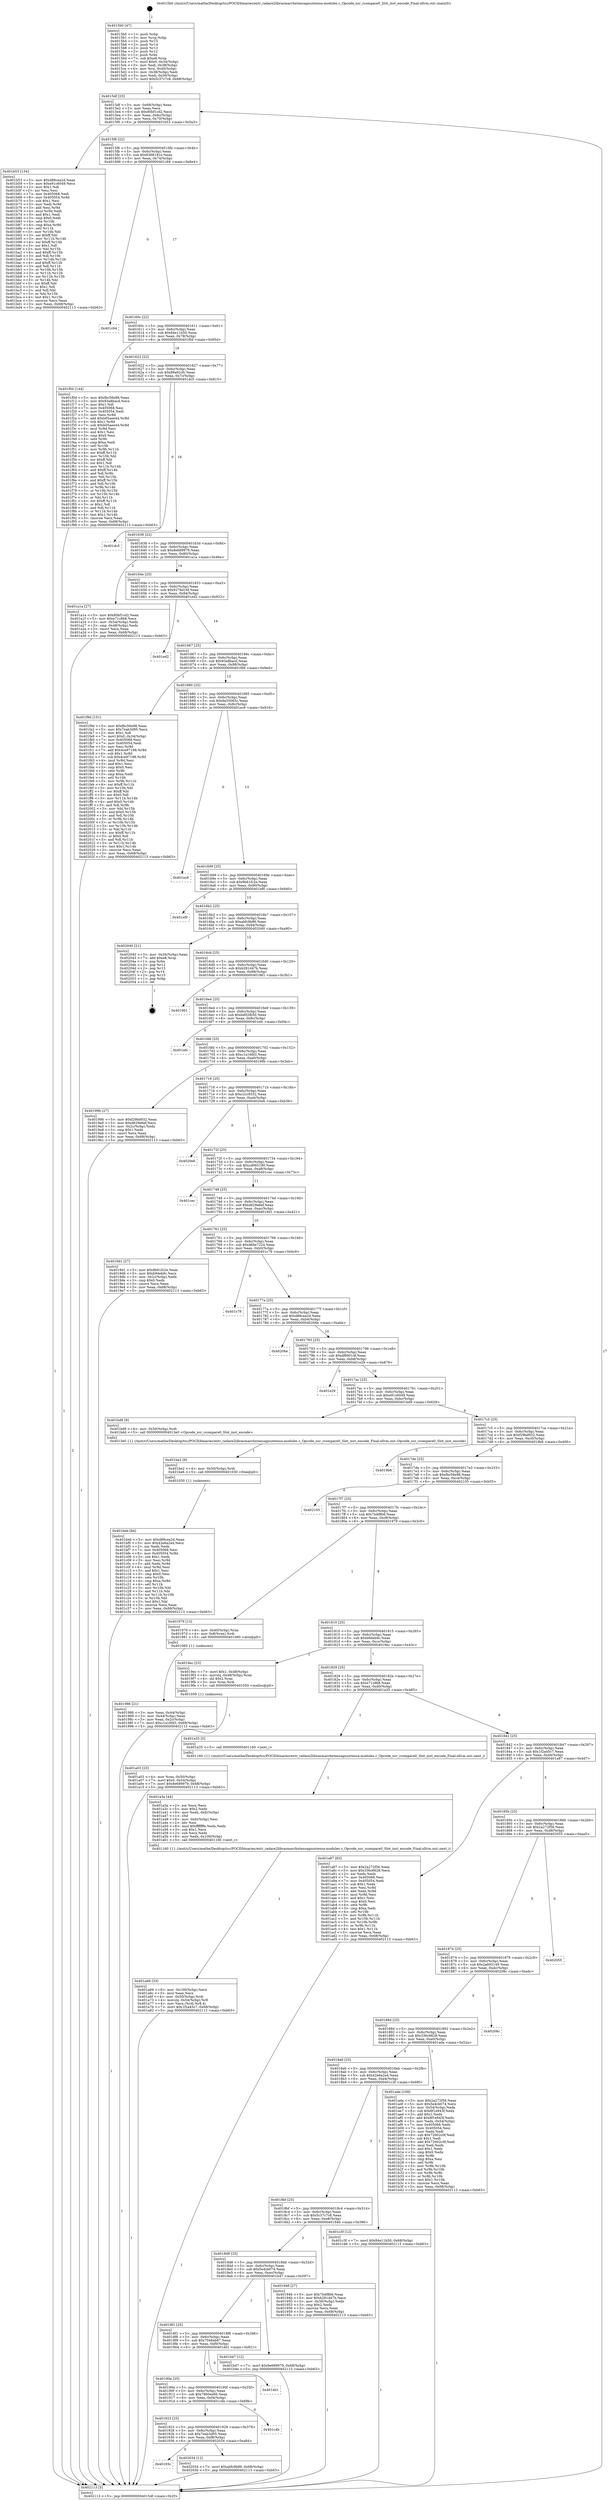 digraph "0x4015b0" {
  label = "0x4015b0 (/mnt/c/Users/mathe/Desktop/tcc/POCII/binaries/extr_radare2librasmarchxtensagnuxtensa-modules.c_Opcode_xsr_ccompare0_Slot_inst_encode_Final-ollvm.out::main(0))"
  labelloc = "t"
  node[shape=record]

  Entry [label="",width=0.3,height=0.3,shape=circle,fillcolor=black,style=filled]
  "0x4015df" [label="{
     0x4015df [23]\l
     | [instrs]\l
     &nbsp;&nbsp;0x4015df \<+3\>: mov -0x68(%rbp),%eax\l
     &nbsp;&nbsp;0x4015e2 \<+2\>: mov %eax,%ecx\l
     &nbsp;&nbsp;0x4015e4 \<+6\>: sub $0x80bf1cd2,%ecx\l
     &nbsp;&nbsp;0x4015ea \<+3\>: mov %eax,-0x6c(%rbp)\l
     &nbsp;&nbsp;0x4015ed \<+3\>: mov %ecx,-0x70(%rbp)\l
     &nbsp;&nbsp;0x4015f0 \<+6\>: je 0000000000401b53 \<main+0x5a3\>\l
  }"]
  "0x401b53" [label="{
     0x401b53 [134]\l
     | [instrs]\l
     &nbsp;&nbsp;0x401b53 \<+5\>: mov $0xd88cea2d,%eax\l
     &nbsp;&nbsp;0x401b58 \<+5\>: mov $0xe91c6049,%ecx\l
     &nbsp;&nbsp;0x401b5d \<+2\>: mov $0x1,%dl\l
     &nbsp;&nbsp;0x401b5f \<+2\>: xor %esi,%esi\l
     &nbsp;&nbsp;0x401b61 \<+7\>: mov 0x405068,%edi\l
     &nbsp;&nbsp;0x401b68 \<+8\>: mov 0x405054,%r8d\l
     &nbsp;&nbsp;0x401b70 \<+3\>: sub $0x1,%esi\l
     &nbsp;&nbsp;0x401b73 \<+3\>: mov %edi,%r9d\l
     &nbsp;&nbsp;0x401b76 \<+3\>: add %esi,%r9d\l
     &nbsp;&nbsp;0x401b79 \<+4\>: imul %r9d,%edi\l
     &nbsp;&nbsp;0x401b7d \<+3\>: and $0x1,%edi\l
     &nbsp;&nbsp;0x401b80 \<+3\>: cmp $0x0,%edi\l
     &nbsp;&nbsp;0x401b83 \<+4\>: sete %r10b\l
     &nbsp;&nbsp;0x401b87 \<+4\>: cmp $0xa,%r8d\l
     &nbsp;&nbsp;0x401b8b \<+4\>: setl %r11b\l
     &nbsp;&nbsp;0x401b8f \<+3\>: mov %r10b,%bl\l
     &nbsp;&nbsp;0x401b92 \<+3\>: xor $0xff,%bl\l
     &nbsp;&nbsp;0x401b95 \<+3\>: mov %r11b,%r14b\l
     &nbsp;&nbsp;0x401b98 \<+4\>: xor $0xff,%r14b\l
     &nbsp;&nbsp;0x401b9c \<+3\>: xor $0x1,%dl\l
     &nbsp;&nbsp;0x401b9f \<+3\>: mov %bl,%r15b\l
     &nbsp;&nbsp;0x401ba2 \<+4\>: and $0xff,%r15b\l
     &nbsp;&nbsp;0x401ba6 \<+3\>: and %dl,%r10b\l
     &nbsp;&nbsp;0x401ba9 \<+3\>: mov %r14b,%r12b\l
     &nbsp;&nbsp;0x401bac \<+4\>: and $0xff,%r12b\l
     &nbsp;&nbsp;0x401bb0 \<+3\>: and %dl,%r11b\l
     &nbsp;&nbsp;0x401bb3 \<+3\>: or %r10b,%r15b\l
     &nbsp;&nbsp;0x401bb6 \<+3\>: or %r11b,%r12b\l
     &nbsp;&nbsp;0x401bb9 \<+3\>: xor %r12b,%r15b\l
     &nbsp;&nbsp;0x401bbc \<+3\>: or %r14b,%bl\l
     &nbsp;&nbsp;0x401bbf \<+3\>: xor $0xff,%bl\l
     &nbsp;&nbsp;0x401bc2 \<+3\>: or $0x1,%dl\l
     &nbsp;&nbsp;0x401bc5 \<+2\>: and %dl,%bl\l
     &nbsp;&nbsp;0x401bc7 \<+3\>: or %bl,%r15b\l
     &nbsp;&nbsp;0x401bca \<+4\>: test $0x1,%r15b\l
     &nbsp;&nbsp;0x401bce \<+3\>: cmovne %ecx,%eax\l
     &nbsp;&nbsp;0x401bd1 \<+3\>: mov %eax,-0x68(%rbp)\l
     &nbsp;&nbsp;0x401bd4 \<+5\>: jmp 0000000000402113 \<main+0xb63\>\l
  }"]
  "0x4015f6" [label="{
     0x4015f6 [22]\l
     | [instrs]\l
     &nbsp;&nbsp;0x4015f6 \<+5\>: jmp 00000000004015fb \<main+0x4b\>\l
     &nbsp;&nbsp;0x4015fb \<+3\>: mov -0x6c(%rbp),%eax\l
     &nbsp;&nbsp;0x4015fe \<+5\>: sub $0x8368191e,%eax\l
     &nbsp;&nbsp;0x401603 \<+3\>: mov %eax,-0x74(%rbp)\l
     &nbsp;&nbsp;0x401606 \<+6\>: je 0000000000401c94 \<main+0x6e4\>\l
  }"]
  Exit [label="",width=0.3,height=0.3,shape=circle,fillcolor=black,style=filled,peripheries=2]
  "0x401c94" [label="{
     0x401c94\l
  }", style=dashed]
  "0x40160c" [label="{
     0x40160c [22]\l
     | [instrs]\l
     &nbsp;&nbsp;0x40160c \<+5\>: jmp 0000000000401611 \<main+0x61\>\l
     &nbsp;&nbsp;0x401611 \<+3\>: mov -0x6c(%rbp),%eax\l
     &nbsp;&nbsp;0x401614 \<+5\>: sub $0x84e11b50,%eax\l
     &nbsp;&nbsp;0x401619 \<+3\>: mov %eax,-0x78(%rbp)\l
     &nbsp;&nbsp;0x40161c \<+6\>: je 0000000000401f0d \<main+0x95d\>\l
  }"]
  "0x40193c" [label="{
     0x40193c\l
  }", style=dashed]
  "0x401f0d" [label="{
     0x401f0d [144]\l
     | [instrs]\l
     &nbsp;&nbsp;0x401f0d \<+5\>: mov $0xfbc56e98,%eax\l
     &nbsp;&nbsp;0x401f12 \<+5\>: mov $0x93a8bacd,%ecx\l
     &nbsp;&nbsp;0x401f17 \<+2\>: mov $0x1,%dl\l
     &nbsp;&nbsp;0x401f19 \<+7\>: mov 0x405068,%esi\l
     &nbsp;&nbsp;0x401f20 \<+7\>: mov 0x405054,%edi\l
     &nbsp;&nbsp;0x401f27 \<+3\>: mov %esi,%r8d\l
     &nbsp;&nbsp;0x401f2a \<+7\>: add $0xb05aee44,%r8d\l
     &nbsp;&nbsp;0x401f31 \<+4\>: sub $0x1,%r8d\l
     &nbsp;&nbsp;0x401f35 \<+7\>: sub $0xb05aee44,%r8d\l
     &nbsp;&nbsp;0x401f3c \<+4\>: imul %r8d,%esi\l
     &nbsp;&nbsp;0x401f40 \<+3\>: and $0x1,%esi\l
     &nbsp;&nbsp;0x401f43 \<+3\>: cmp $0x0,%esi\l
     &nbsp;&nbsp;0x401f46 \<+4\>: sete %r9b\l
     &nbsp;&nbsp;0x401f4a \<+3\>: cmp $0xa,%edi\l
     &nbsp;&nbsp;0x401f4d \<+4\>: setl %r10b\l
     &nbsp;&nbsp;0x401f51 \<+3\>: mov %r9b,%r11b\l
     &nbsp;&nbsp;0x401f54 \<+4\>: xor $0xff,%r11b\l
     &nbsp;&nbsp;0x401f58 \<+3\>: mov %r10b,%bl\l
     &nbsp;&nbsp;0x401f5b \<+3\>: xor $0xff,%bl\l
     &nbsp;&nbsp;0x401f5e \<+3\>: xor $0x1,%dl\l
     &nbsp;&nbsp;0x401f61 \<+3\>: mov %r11b,%r14b\l
     &nbsp;&nbsp;0x401f64 \<+4\>: and $0xff,%r14b\l
     &nbsp;&nbsp;0x401f68 \<+3\>: and %dl,%r9b\l
     &nbsp;&nbsp;0x401f6b \<+3\>: mov %bl,%r15b\l
     &nbsp;&nbsp;0x401f6e \<+4\>: and $0xff,%r15b\l
     &nbsp;&nbsp;0x401f72 \<+3\>: and %dl,%r10b\l
     &nbsp;&nbsp;0x401f75 \<+3\>: or %r9b,%r14b\l
     &nbsp;&nbsp;0x401f78 \<+3\>: or %r10b,%r15b\l
     &nbsp;&nbsp;0x401f7b \<+3\>: xor %r15b,%r14b\l
     &nbsp;&nbsp;0x401f7e \<+3\>: or %bl,%r11b\l
     &nbsp;&nbsp;0x401f81 \<+4\>: xor $0xff,%r11b\l
     &nbsp;&nbsp;0x401f85 \<+3\>: or $0x1,%dl\l
     &nbsp;&nbsp;0x401f88 \<+3\>: and %dl,%r11b\l
     &nbsp;&nbsp;0x401f8b \<+3\>: or %r11b,%r14b\l
     &nbsp;&nbsp;0x401f8e \<+4\>: test $0x1,%r14b\l
     &nbsp;&nbsp;0x401f92 \<+3\>: cmovne %ecx,%eax\l
     &nbsp;&nbsp;0x401f95 \<+3\>: mov %eax,-0x68(%rbp)\l
     &nbsp;&nbsp;0x401f98 \<+5\>: jmp 0000000000402113 \<main+0xb63\>\l
  }"]
  "0x401622" [label="{
     0x401622 [22]\l
     | [instrs]\l
     &nbsp;&nbsp;0x401622 \<+5\>: jmp 0000000000401627 \<main+0x77\>\l
     &nbsp;&nbsp;0x401627 \<+3\>: mov -0x6c(%rbp),%eax\l
     &nbsp;&nbsp;0x40162a \<+5\>: sub $0x89a92cfc,%eax\l
     &nbsp;&nbsp;0x40162f \<+3\>: mov %eax,-0x7c(%rbp)\l
     &nbsp;&nbsp;0x401632 \<+6\>: je 0000000000401dc5 \<main+0x815\>\l
  }"]
  "0x402034" [label="{
     0x402034 [12]\l
     | [instrs]\l
     &nbsp;&nbsp;0x402034 \<+7\>: movl $0xabfc9b86,-0x68(%rbp)\l
     &nbsp;&nbsp;0x40203b \<+5\>: jmp 0000000000402113 \<main+0xb63\>\l
  }"]
  "0x401dc5" [label="{
     0x401dc5\l
  }", style=dashed]
  "0x401638" [label="{
     0x401638 [22]\l
     | [instrs]\l
     &nbsp;&nbsp;0x401638 \<+5\>: jmp 000000000040163d \<main+0x8d\>\l
     &nbsp;&nbsp;0x40163d \<+3\>: mov -0x6c(%rbp),%eax\l
     &nbsp;&nbsp;0x401640 \<+5\>: sub $0x8e689979,%eax\l
     &nbsp;&nbsp;0x401645 \<+3\>: mov %eax,-0x80(%rbp)\l
     &nbsp;&nbsp;0x401648 \<+6\>: je 0000000000401a1a \<main+0x46a\>\l
  }"]
  "0x401923" [label="{
     0x401923 [25]\l
     | [instrs]\l
     &nbsp;&nbsp;0x401923 \<+5\>: jmp 0000000000401928 \<main+0x378\>\l
     &nbsp;&nbsp;0x401928 \<+3\>: mov -0x6c(%rbp),%eax\l
     &nbsp;&nbsp;0x40192b \<+5\>: sub $0x7eab3d95,%eax\l
     &nbsp;&nbsp;0x401930 \<+6\>: mov %eax,-0xf8(%rbp)\l
     &nbsp;&nbsp;0x401936 \<+6\>: je 0000000000402034 \<main+0xa84\>\l
  }"]
  "0x401a1a" [label="{
     0x401a1a [27]\l
     | [instrs]\l
     &nbsp;&nbsp;0x401a1a \<+5\>: mov $0x80bf1cd2,%eax\l
     &nbsp;&nbsp;0x401a1f \<+5\>: mov $0xe71c868,%ecx\l
     &nbsp;&nbsp;0x401a24 \<+3\>: mov -0x54(%rbp),%edx\l
     &nbsp;&nbsp;0x401a27 \<+3\>: cmp -0x48(%rbp),%edx\l
     &nbsp;&nbsp;0x401a2a \<+3\>: cmovl %ecx,%eax\l
     &nbsp;&nbsp;0x401a2d \<+3\>: mov %eax,-0x68(%rbp)\l
     &nbsp;&nbsp;0x401a30 \<+5\>: jmp 0000000000402113 \<main+0xb63\>\l
  }"]
  "0x40164e" [label="{
     0x40164e [25]\l
     | [instrs]\l
     &nbsp;&nbsp;0x40164e \<+5\>: jmp 0000000000401653 \<main+0xa3\>\l
     &nbsp;&nbsp;0x401653 \<+3\>: mov -0x6c(%rbp),%eax\l
     &nbsp;&nbsp;0x401656 \<+5\>: sub $0x9278d16f,%eax\l
     &nbsp;&nbsp;0x40165b \<+6\>: mov %eax,-0x84(%rbp)\l
     &nbsp;&nbsp;0x401661 \<+6\>: je 0000000000401ed2 \<main+0x922\>\l
  }"]
  "0x401c4b" [label="{
     0x401c4b\l
  }", style=dashed]
  "0x401ed2" [label="{
     0x401ed2\l
  }", style=dashed]
  "0x401667" [label="{
     0x401667 [25]\l
     | [instrs]\l
     &nbsp;&nbsp;0x401667 \<+5\>: jmp 000000000040166c \<main+0xbc\>\l
     &nbsp;&nbsp;0x40166c \<+3\>: mov -0x6c(%rbp),%eax\l
     &nbsp;&nbsp;0x40166f \<+5\>: sub $0x93a8bacd,%eax\l
     &nbsp;&nbsp;0x401674 \<+6\>: mov %eax,-0x88(%rbp)\l
     &nbsp;&nbsp;0x40167a \<+6\>: je 0000000000401f9d \<main+0x9ed\>\l
  }"]
  "0x40190a" [label="{
     0x40190a [25]\l
     | [instrs]\l
     &nbsp;&nbsp;0x40190a \<+5\>: jmp 000000000040190f \<main+0x35f\>\l
     &nbsp;&nbsp;0x40190f \<+3\>: mov -0x6c(%rbp),%eax\l
     &nbsp;&nbsp;0x401912 \<+5\>: sub $0x7860ee66,%eax\l
     &nbsp;&nbsp;0x401917 \<+6\>: mov %eax,-0xf4(%rbp)\l
     &nbsp;&nbsp;0x40191d \<+6\>: je 0000000000401c4b \<main+0x69b\>\l
  }"]
  "0x401f9d" [label="{
     0x401f9d [151]\l
     | [instrs]\l
     &nbsp;&nbsp;0x401f9d \<+5\>: mov $0xfbc56e98,%eax\l
     &nbsp;&nbsp;0x401fa2 \<+5\>: mov $0x7eab3d95,%ecx\l
     &nbsp;&nbsp;0x401fa7 \<+2\>: mov $0x1,%dl\l
     &nbsp;&nbsp;0x401fa9 \<+7\>: movl $0x0,-0x34(%rbp)\l
     &nbsp;&nbsp;0x401fb0 \<+7\>: mov 0x405068,%esi\l
     &nbsp;&nbsp;0x401fb7 \<+7\>: mov 0x405054,%edi\l
     &nbsp;&nbsp;0x401fbe \<+3\>: mov %esi,%r8d\l
     &nbsp;&nbsp;0x401fc1 \<+7\>: add $0x4ce97198,%r8d\l
     &nbsp;&nbsp;0x401fc8 \<+4\>: sub $0x1,%r8d\l
     &nbsp;&nbsp;0x401fcc \<+7\>: sub $0x4ce97198,%r8d\l
     &nbsp;&nbsp;0x401fd3 \<+4\>: imul %r8d,%esi\l
     &nbsp;&nbsp;0x401fd7 \<+3\>: and $0x1,%esi\l
     &nbsp;&nbsp;0x401fda \<+3\>: cmp $0x0,%esi\l
     &nbsp;&nbsp;0x401fdd \<+4\>: sete %r9b\l
     &nbsp;&nbsp;0x401fe1 \<+3\>: cmp $0xa,%edi\l
     &nbsp;&nbsp;0x401fe4 \<+4\>: setl %r10b\l
     &nbsp;&nbsp;0x401fe8 \<+3\>: mov %r9b,%r11b\l
     &nbsp;&nbsp;0x401feb \<+4\>: xor $0xff,%r11b\l
     &nbsp;&nbsp;0x401fef \<+3\>: mov %r10b,%bl\l
     &nbsp;&nbsp;0x401ff2 \<+3\>: xor $0xff,%bl\l
     &nbsp;&nbsp;0x401ff5 \<+3\>: xor $0x0,%dl\l
     &nbsp;&nbsp;0x401ff8 \<+3\>: mov %r11b,%r14b\l
     &nbsp;&nbsp;0x401ffb \<+4\>: and $0x0,%r14b\l
     &nbsp;&nbsp;0x401fff \<+3\>: and %dl,%r9b\l
     &nbsp;&nbsp;0x402002 \<+3\>: mov %bl,%r15b\l
     &nbsp;&nbsp;0x402005 \<+4\>: and $0x0,%r15b\l
     &nbsp;&nbsp;0x402009 \<+3\>: and %dl,%r10b\l
     &nbsp;&nbsp;0x40200c \<+3\>: or %r9b,%r14b\l
     &nbsp;&nbsp;0x40200f \<+3\>: or %r10b,%r15b\l
     &nbsp;&nbsp;0x402012 \<+3\>: xor %r15b,%r14b\l
     &nbsp;&nbsp;0x402015 \<+3\>: or %bl,%r11b\l
     &nbsp;&nbsp;0x402018 \<+4\>: xor $0xff,%r11b\l
     &nbsp;&nbsp;0x40201c \<+3\>: or $0x0,%dl\l
     &nbsp;&nbsp;0x40201f \<+3\>: and %dl,%r11b\l
     &nbsp;&nbsp;0x402022 \<+3\>: or %r11b,%r14b\l
     &nbsp;&nbsp;0x402025 \<+4\>: test $0x1,%r14b\l
     &nbsp;&nbsp;0x402029 \<+3\>: cmovne %ecx,%eax\l
     &nbsp;&nbsp;0x40202c \<+3\>: mov %eax,-0x68(%rbp)\l
     &nbsp;&nbsp;0x40202f \<+5\>: jmp 0000000000402113 \<main+0xb63\>\l
  }"]
  "0x401680" [label="{
     0x401680 [25]\l
     | [instrs]\l
     &nbsp;&nbsp;0x401680 \<+5\>: jmp 0000000000401685 \<main+0xd5\>\l
     &nbsp;&nbsp;0x401685 \<+3\>: mov -0x6c(%rbp),%eax\l
     &nbsp;&nbsp;0x401688 \<+5\>: sub $0x9a35065c,%eax\l
     &nbsp;&nbsp;0x40168d \<+6\>: mov %eax,-0x8c(%rbp)\l
     &nbsp;&nbsp;0x401693 \<+6\>: je 0000000000401ec6 \<main+0x916\>\l
  }"]
  "0x401dd1" [label="{
     0x401dd1\l
  }", style=dashed]
  "0x401ec6" [label="{
     0x401ec6\l
  }", style=dashed]
  "0x401699" [label="{
     0x401699 [25]\l
     | [instrs]\l
     &nbsp;&nbsp;0x401699 \<+5\>: jmp 000000000040169e \<main+0xee\>\l
     &nbsp;&nbsp;0x40169e \<+3\>: mov -0x6c(%rbp),%eax\l
     &nbsp;&nbsp;0x4016a1 \<+5\>: sub $0x9b61fc2e,%eax\l
     &nbsp;&nbsp;0x4016a6 \<+6\>: mov %eax,-0x90(%rbp)\l
     &nbsp;&nbsp;0x4016ac \<+6\>: je 0000000000401ef0 \<main+0x940\>\l
  }"]
  "0x401beb" [label="{
     0x401beb [84]\l
     | [instrs]\l
     &nbsp;&nbsp;0x401beb \<+5\>: mov $0xd88cea2d,%eax\l
     &nbsp;&nbsp;0x401bf0 \<+5\>: mov $0x42e6a2a4,%ecx\l
     &nbsp;&nbsp;0x401bf5 \<+2\>: xor %edx,%edx\l
     &nbsp;&nbsp;0x401bf7 \<+7\>: mov 0x405068,%esi\l
     &nbsp;&nbsp;0x401bfe \<+8\>: mov 0x405054,%r8d\l
     &nbsp;&nbsp;0x401c06 \<+3\>: sub $0x1,%edx\l
     &nbsp;&nbsp;0x401c09 \<+3\>: mov %esi,%r9d\l
     &nbsp;&nbsp;0x401c0c \<+3\>: add %edx,%r9d\l
     &nbsp;&nbsp;0x401c0f \<+4\>: imul %r9d,%esi\l
     &nbsp;&nbsp;0x401c13 \<+3\>: and $0x1,%esi\l
     &nbsp;&nbsp;0x401c16 \<+3\>: cmp $0x0,%esi\l
     &nbsp;&nbsp;0x401c19 \<+4\>: sete %r10b\l
     &nbsp;&nbsp;0x401c1d \<+4\>: cmp $0xa,%r8d\l
     &nbsp;&nbsp;0x401c21 \<+4\>: setl %r11b\l
     &nbsp;&nbsp;0x401c25 \<+3\>: mov %r10b,%bl\l
     &nbsp;&nbsp;0x401c28 \<+3\>: and %r11b,%bl\l
     &nbsp;&nbsp;0x401c2b \<+3\>: xor %r11b,%r10b\l
     &nbsp;&nbsp;0x401c2e \<+3\>: or %r10b,%bl\l
     &nbsp;&nbsp;0x401c31 \<+3\>: test $0x1,%bl\l
     &nbsp;&nbsp;0x401c34 \<+3\>: cmovne %ecx,%eax\l
     &nbsp;&nbsp;0x401c37 \<+3\>: mov %eax,-0x68(%rbp)\l
     &nbsp;&nbsp;0x401c3a \<+5\>: jmp 0000000000402113 \<main+0xb63\>\l
  }"]
  "0x401ef0" [label="{
     0x401ef0\l
  }", style=dashed]
  "0x4016b2" [label="{
     0x4016b2 [25]\l
     | [instrs]\l
     &nbsp;&nbsp;0x4016b2 \<+5\>: jmp 00000000004016b7 \<main+0x107\>\l
     &nbsp;&nbsp;0x4016b7 \<+3\>: mov -0x6c(%rbp),%eax\l
     &nbsp;&nbsp;0x4016ba \<+5\>: sub $0xabfc9b86,%eax\l
     &nbsp;&nbsp;0x4016bf \<+6\>: mov %eax,-0x94(%rbp)\l
     &nbsp;&nbsp;0x4016c5 \<+6\>: je 0000000000402040 \<main+0xa90\>\l
  }"]
  "0x401be2" [label="{
     0x401be2 [9]\l
     | [instrs]\l
     &nbsp;&nbsp;0x401be2 \<+4\>: mov -0x50(%rbp),%rdi\l
     &nbsp;&nbsp;0x401be6 \<+5\>: call 0000000000401030 \<free@plt\>\l
     | [calls]\l
     &nbsp;&nbsp;0x401030 \{1\} (unknown)\l
  }"]
  "0x402040" [label="{
     0x402040 [21]\l
     | [instrs]\l
     &nbsp;&nbsp;0x402040 \<+3\>: mov -0x34(%rbp),%eax\l
     &nbsp;&nbsp;0x402043 \<+7\>: add $0xe8,%rsp\l
     &nbsp;&nbsp;0x40204a \<+1\>: pop %rbx\l
     &nbsp;&nbsp;0x40204b \<+2\>: pop %r12\l
     &nbsp;&nbsp;0x40204d \<+2\>: pop %r13\l
     &nbsp;&nbsp;0x40204f \<+2\>: pop %r14\l
     &nbsp;&nbsp;0x402051 \<+2\>: pop %r15\l
     &nbsp;&nbsp;0x402053 \<+1\>: pop %rbp\l
     &nbsp;&nbsp;0x402054 \<+1\>: ret\l
  }"]
  "0x4016cb" [label="{
     0x4016cb [25]\l
     | [instrs]\l
     &nbsp;&nbsp;0x4016cb \<+5\>: jmp 00000000004016d0 \<main+0x120\>\l
     &nbsp;&nbsp;0x4016d0 \<+3\>: mov -0x6c(%rbp),%eax\l
     &nbsp;&nbsp;0x4016d3 \<+5\>: sub $0xb281d47b,%eax\l
     &nbsp;&nbsp;0x4016d8 \<+6\>: mov %eax,-0x98(%rbp)\l
     &nbsp;&nbsp;0x4016de \<+6\>: je 0000000000401961 \<main+0x3b1\>\l
  }"]
  "0x4018f1" [label="{
     0x4018f1 [25]\l
     | [instrs]\l
     &nbsp;&nbsp;0x4018f1 \<+5\>: jmp 00000000004018f6 \<main+0x346\>\l
     &nbsp;&nbsp;0x4018f6 \<+3\>: mov -0x6c(%rbp),%eax\l
     &nbsp;&nbsp;0x4018f9 \<+5\>: sub $0x7048ab87,%eax\l
     &nbsp;&nbsp;0x4018fe \<+6\>: mov %eax,-0xf0(%rbp)\l
     &nbsp;&nbsp;0x401904 \<+6\>: je 0000000000401dd1 \<main+0x821\>\l
  }"]
  "0x401961" [label="{
     0x401961\l
  }", style=dashed]
  "0x4016e4" [label="{
     0x4016e4 [25]\l
     | [instrs]\l
     &nbsp;&nbsp;0x4016e4 \<+5\>: jmp 00000000004016e9 \<main+0x139\>\l
     &nbsp;&nbsp;0x4016e9 \<+3\>: mov -0x6c(%rbp),%eax\l
     &nbsp;&nbsp;0x4016ec \<+5\>: sub $0xbd02fb50,%eax\l
     &nbsp;&nbsp;0x4016f1 \<+6\>: mov %eax,-0x9c(%rbp)\l
     &nbsp;&nbsp;0x4016f7 \<+6\>: je 0000000000401efc \<main+0x94c\>\l
  }"]
  "0x401b47" [label="{
     0x401b47 [12]\l
     | [instrs]\l
     &nbsp;&nbsp;0x401b47 \<+7\>: movl $0x8e689979,-0x68(%rbp)\l
     &nbsp;&nbsp;0x401b4e \<+5\>: jmp 0000000000402113 \<main+0xb63\>\l
  }"]
  "0x401efc" [label="{
     0x401efc\l
  }", style=dashed]
  "0x4016fd" [label="{
     0x4016fd [25]\l
     | [instrs]\l
     &nbsp;&nbsp;0x4016fd \<+5\>: jmp 0000000000401702 \<main+0x152\>\l
     &nbsp;&nbsp;0x401702 \<+3\>: mov -0x6c(%rbp),%eax\l
     &nbsp;&nbsp;0x401705 \<+5\>: sub $0xc1a16fd3,%eax\l
     &nbsp;&nbsp;0x40170a \<+6\>: mov %eax,-0xa0(%rbp)\l
     &nbsp;&nbsp;0x401710 \<+6\>: je 000000000040199b \<main+0x3eb\>\l
  }"]
  "0x401a66" [label="{
     0x401a66 [33]\l
     | [instrs]\l
     &nbsp;&nbsp;0x401a66 \<+6\>: mov -0x100(%rbp),%ecx\l
     &nbsp;&nbsp;0x401a6c \<+3\>: imul %eax,%ecx\l
     &nbsp;&nbsp;0x401a6f \<+4\>: mov -0x50(%rbp),%rdi\l
     &nbsp;&nbsp;0x401a73 \<+4\>: movslq -0x54(%rbp),%r8\l
     &nbsp;&nbsp;0x401a77 \<+4\>: mov %ecx,(%rdi,%r8,4)\l
     &nbsp;&nbsp;0x401a7b \<+7\>: movl $0x1f2a45c7,-0x68(%rbp)\l
     &nbsp;&nbsp;0x401a82 \<+5\>: jmp 0000000000402113 \<main+0xb63\>\l
  }"]
  "0x40199b" [label="{
     0x40199b [27]\l
     | [instrs]\l
     &nbsp;&nbsp;0x40199b \<+5\>: mov $0xf29bd932,%eax\l
     &nbsp;&nbsp;0x4019a0 \<+5\>: mov $0xd629e6ef,%ecx\l
     &nbsp;&nbsp;0x4019a5 \<+3\>: mov -0x2c(%rbp),%edx\l
     &nbsp;&nbsp;0x4019a8 \<+3\>: cmp $0x1,%edx\l
     &nbsp;&nbsp;0x4019ab \<+3\>: cmovl %ecx,%eax\l
     &nbsp;&nbsp;0x4019ae \<+3\>: mov %eax,-0x68(%rbp)\l
     &nbsp;&nbsp;0x4019b1 \<+5\>: jmp 0000000000402113 \<main+0xb63\>\l
  }"]
  "0x401716" [label="{
     0x401716 [25]\l
     | [instrs]\l
     &nbsp;&nbsp;0x401716 \<+5\>: jmp 000000000040171b \<main+0x16b\>\l
     &nbsp;&nbsp;0x40171b \<+3\>: mov -0x6c(%rbp),%eax\l
     &nbsp;&nbsp;0x40171e \<+5\>: sub $0xc2cc9332,%eax\l
     &nbsp;&nbsp;0x401723 \<+6\>: mov %eax,-0xa4(%rbp)\l
     &nbsp;&nbsp;0x401729 \<+6\>: je 00000000004020e6 \<main+0xb36\>\l
  }"]
  "0x401a3a" [label="{
     0x401a3a [44]\l
     | [instrs]\l
     &nbsp;&nbsp;0x401a3a \<+2\>: xor %ecx,%ecx\l
     &nbsp;&nbsp;0x401a3c \<+5\>: mov $0x2,%edx\l
     &nbsp;&nbsp;0x401a41 \<+6\>: mov %edx,-0xfc(%rbp)\l
     &nbsp;&nbsp;0x401a47 \<+1\>: cltd\l
     &nbsp;&nbsp;0x401a48 \<+6\>: mov -0xfc(%rbp),%esi\l
     &nbsp;&nbsp;0x401a4e \<+2\>: idiv %esi\l
     &nbsp;&nbsp;0x401a50 \<+6\>: imul $0xfffffffe,%edx,%edx\l
     &nbsp;&nbsp;0x401a56 \<+3\>: sub $0x1,%ecx\l
     &nbsp;&nbsp;0x401a59 \<+2\>: sub %ecx,%edx\l
     &nbsp;&nbsp;0x401a5b \<+6\>: mov %edx,-0x100(%rbp)\l
     &nbsp;&nbsp;0x401a61 \<+5\>: call 0000000000401160 \<next_i\>\l
     | [calls]\l
     &nbsp;&nbsp;0x401160 \{1\} (/mnt/c/Users/mathe/Desktop/tcc/POCII/binaries/extr_radare2librasmarchxtensagnuxtensa-modules.c_Opcode_xsr_ccompare0_Slot_inst_encode_Final-ollvm.out::next_i)\l
  }"]
  "0x4020e6" [label="{
     0x4020e6\l
  }", style=dashed]
  "0x40172f" [label="{
     0x40172f [25]\l
     | [instrs]\l
     &nbsp;&nbsp;0x40172f \<+5\>: jmp 0000000000401734 \<main+0x184\>\l
     &nbsp;&nbsp;0x401734 \<+3\>: mov -0x6c(%rbp),%eax\l
     &nbsp;&nbsp;0x401737 \<+5\>: sub $0xcd065190,%eax\l
     &nbsp;&nbsp;0x40173c \<+6\>: mov %eax,-0xa8(%rbp)\l
     &nbsp;&nbsp;0x401742 \<+6\>: je 0000000000401cec \<main+0x73c\>\l
  }"]
  "0x401a03" [label="{
     0x401a03 [23]\l
     | [instrs]\l
     &nbsp;&nbsp;0x401a03 \<+4\>: mov %rax,-0x50(%rbp)\l
     &nbsp;&nbsp;0x401a07 \<+7\>: movl $0x0,-0x54(%rbp)\l
     &nbsp;&nbsp;0x401a0e \<+7\>: movl $0x8e689979,-0x68(%rbp)\l
     &nbsp;&nbsp;0x401a15 \<+5\>: jmp 0000000000402113 \<main+0xb63\>\l
  }"]
  "0x401cec" [label="{
     0x401cec\l
  }", style=dashed]
  "0x401748" [label="{
     0x401748 [25]\l
     | [instrs]\l
     &nbsp;&nbsp;0x401748 \<+5\>: jmp 000000000040174d \<main+0x19d\>\l
     &nbsp;&nbsp;0x40174d \<+3\>: mov -0x6c(%rbp),%eax\l
     &nbsp;&nbsp;0x401750 \<+5\>: sub $0xd629e6ef,%eax\l
     &nbsp;&nbsp;0x401755 \<+6\>: mov %eax,-0xac(%rbp)\l
     &nbsp;&nbsp;0x40175b \<+6\>: je 00000000004019d1 \<main+0x421\>\l
  }"]
  "0x401986" [label="{
     0x401986 [21]\l
     | [instrs]\l
     &nbsp;&nbsp;0x401986 \<+3\>: mov %eax,-0x44(%rbp)\l
     &nbsp;&nbsp;0x401989 \<+3\>: mov -0x44(%rbp),%eax\l
     &nbsp;&nbsp;0x40198c \<+3\>: mov %eax,-0x2c(%rbp)\l
     &nbsp;&nbsp;0x40198f \<+7\>: movl $0xc1a16fd3,-0x68(%rbp)\l
     &nbsp;&nbsp;0x401996 \<+5\>: jmp 0000000000402113 \<main+0xb63\>\l
  }"]
  "0x4019d1" [label="{
     0x4019d1 [27]\l
     | [instrs]\l
     &nbsp;&nbsp;0x4019d1 \<+5\>: mov $0x9b61fc2e,%eax\l
     &nbsp;&nbsp;0x4019d6 \<+5\>: mov $0xb9deb9c,%ecx\l
     &nbsp;&nbsp;0x4019db \<+3\>: mov -0x2c(%rbp),%edx\l
     &nbsp;&nbsp;0x4019de \<+3\>: cmp $0x0,%edx\l
     &nbsp;&nbsp;0x4019e1 \<+3\>: cmove %ecx,%eax\l
     &nbsp;&nbsp;0x4019e4 \<+3\>: mov %eax,-0x68(%rbp)\l
     &nbsp;&nbsp;0x4019e7 \<+5\>: jmp 0000000000402113 \<main+0xb63\>\l
  }"]
  "0x401761" [label="{
     0x401761 [25]\l
     | [instrs]\l
     &nbsp;&nbsp;0x401761 \<+5\>: jmp 0000000000401766 \<main+0x1b6\>\l
     &nbsp;&nbsp;0x401766 \<+3\>: mov -0x6c(%rbp),%eax\l
     &nbsp;&nbsp;0x401769 \<+5\>: sub $0xd6be7224,%eax\l
     &nbsp;&nbsp;0x40176e \<+6\>: mov %eax,-0xb0(%rbp)\l
     &nbsp;&nbsp;0x401774 \<+6\>: je 0000000000401c79 \<main+0x6c9\>\l
  }"]
  "0x4015b0" [label="{
     0x4015b0 [47]\l
     | [instrs]\l
     &nbsp;&nbsp;0x4015b0 \<+1\>: push %rbp\l
     &nbsp;&nbsp;0x4015b1 \<+3\>: mov %rsp,%rbp\l
     &nbsp;&nbsp;0x4015b4 \<+2\>: push %r15\l
     &nbsp;&nbsp;0x4015b6 \<+2\>: push %r14\l
     &nbsp;&nbsp;0x4015b8 \<+2\>: push %r13\l
     &nbsp;&nbsp;0x4015ba \<+2\>: push %r12\l
     &nbsp;&nbsp;0x4015bc \<+1\>: push %rbx\l
     &nbsp;&nbsp;0x4015bd \<+7\>: sub $0xe8,%rsp\l
     &nbsp;&nbsp;0x4015c4 \<+7\>: movl $0x0,-0x34(%rbp)\l
     &nbsp;&nbsp;0x4015cb \<+3\>: mov %edi,-0x38(%rbp)\l
     &nbsp;&nbsp;0x4015ce \<+4\>: mov %rsi,-0x40(%rbp)\l
     &nbsp;&nbsp;0x4015d2 \<+3\>: mov -0x38(%rbp),%edi\l
     &nbsp;&nbsp;0x4015d5 \<+3\>: mov %edi,-0x30(%rbp)\l
     &nbsp;&nbsp;0x4015d8 \<+7\>: movl $0x5c37c7c8,-0x68(%rbp)\l
  }"]
  "0x401c79" [label="{
     0x401c79\l
  }", style=dashed]
  "0x40177a" [label="{
     0x40177a [25]\l
     | [instrs]\l
     &nbsp;&nbsp;0x40177a \<+5\>: jmp 000000000040177f \<main+0x1cf\>\l
     &nbsp;&nbsp;0x40177f \<+3\>: mov -0x6c(%rbp),%eax\l
     &nbsp;&nbsp;0x401782 \<+5\>: sub $0xd88cea2d,%eax\l
     &nbsp;&nbsp;0x401787 \<+6\>: mov %eax,-0xb4(%rbp)\l
     &nbsp;&nbsp;0x40178d \<+6\>: je 000000000040206e \<main+0xabe\>\l
  }"]
  "0x402113" [label="{
     0x402113 [5]\l
     | [instrs]\l
     &nbsp;&nbsp;0x402113 \<+5\>: jmp 00000000004015df \<main+0x2f\>\l
  }"]
  "0x40206e" [label="{
     0x40206e\l
  }", style=dashed]
  "0x401793" [label="{
     0x401793 [25]\l
     | [instrs]\l
     &nbsp;&nbsp;0x401793 \<+5\>: jmp 0000000000401798 \<main+0x1e8\>\l
     &nbsp;&nbsp;0x401798 \<+3\>: mov -0x6c(%rbp),%eax\l
     &nbsp;&nbsp;0x40179b \<+5\>: sub $0xdf89014f,%eax\l
     &nbsp;&nbsp;0x4017a0 \<+6\>: mov %eax,-0xb8(%rbp)\l
     &nbsp;&nbsp;0x4017a6 \<+6\>: je 0000000000401e29 \<main+0x879\>\l
  }"]
  "0x4018d8" [label="{
     0x4018d8 [25]\l
     | [instrs]\l
     &nbsp;&nbsp;0x4018d8 \<+5\>: jmp 00000000004018dd \<main+0x32d\>\l
     &nbsp;&nbsp;0x4018dd \<+3\>: mov -0x6c(%rbp),%eax\l
     &nbsp;&nbsp;0x4018e0 \<+5\>: sub $0x5e4cb074,%eax\l
     &nbsp;&nbsp;0x4018e5 \<+6\>: mov %eax,-0xec(%rbp)\l
     &nbsp;&nbsp;0x4018eb \<+6\>: je 0000000000401b47 \<main+0x597\>\l
  }"]
  "0x401e29" [label="{
     0x401e29\l
  }", style=dashed]
  "0x4017ac" [label="{
     0x4017ac [25]\l
     | [instrs]\l
     &nbsp;&nbsp;0x4017ac \<+5\>: jmp 00000000004017b1 \<main+0x201\>\l
     &nbsp;&nbsp;0x4017b1 \<+3\>: mov -0x6c(%rbp),%eax\l
     &nbsp;&nbsp;0x4017b4 \<+5\>: sub $0xe91c6049,%eax\l
     &nbsp;&nbsp;0x4017b9 \<+6\>: mov %eax,-0xbc(%rbp)\l
     &nbsp;&nbsp;0x4017bf \<+6\>: je 0000000000401bd9 \<main+0x629\>\l
  }"]
  "0x401946" [label="{
     0x401946 [27]\l
     | [instrs]\l
     &nbsp;&nbsp;0x401946 \<+5\>: mov $0x7b4f8b6,%eax\l
     &nbsp;&nbsp;0x40194b \<+5\>: mov $0xb281d47b,%ecx\l
     &nbsp;&nbsp;0x401950 \<+3\>: mov -0x30(%rbp),%edx\l
     &nbsp;&nbsp;0x401953 \<+3\>: cmp $0x2,%edx\l
     &nbsp;&nbsp;0x401956 \<+3\>: cmovne %ecx,%eax\l
     &nbsp;&nbsp;0x401959 \<+3\>: mov %eax,-0x68(%rbp)\l
     &nbsp;&nbsp;0x40195c \<+5\>: jmp 0000000000402113 \<main+0xb63\>\l
  }"]
  "0x401bd9" [label="{
     0x401bd9 [9]\l
     | [instrs]\l
     &nbsp;&nbsp;0x401bd9 \<+4\>: mov -0x50(%rbp),%rdi\l
     &nbsp;&nbsp;0x401bdd \<+5\>: call 00000000004013e0 \<Opcode_xsr_ccompare0_Slot_inst_encode\>\l
     | [calls]\l
     &nbsp;&nbsp;0x4013e0 \{1\} (/mnt/c/Users/mathe/Desktop/tcc/POCII/binaries/extr_radare2librasmarchxtensagnuxtensa-modules.c_Opcode_xsr_ccompare0_Slot_inst_encode_Final-ollvm.out::Opcode_xsr_ccompare0_Slot_inst_encode)\l
  }"]
  "0x4017c5" [label="{
     0x4017c5 [25]\l
     | [instrs]\l
     &nbsp;&nbsp;0x4017c5 \<+5\>: jmp 00000000004017ca \<main+0x21a\>\l
     &nbsp;&nbsp;0x4017ca \<+3\>: mov -0x6c(%rbp),%eax\l
     &nbsp;&nbsp;0x4017cd \<+5\>: sub $0xf29bd932,%eax\l
     &nbsp;&nbsp;0x4017d2 \<+6\>: mov %eax,-0xc0(%rbp)\l
     &nbsp;&nbsp;0x4017d8 \<+6\>: je 00000000004019b6 \<main+0x406\>\l
  }"]
  "0x4018bf" [label="{
     0x4018bf [25]\l
     | [instrs]\l
     &nbsp;&nbsp;0x4018bf \<+5\>: jmp 00000000004018c4 \<main+0x314\>\l
     &nbsp;&nbsp;0x4018c4 \<+3\>: mov -0x6c(%rbp),%eax\l
     &nbsp;&nbsp;0x4018c7 \<+5\>: sub $0x5c37c7c8,%eax\l
     &nbsp;&nbsp;0x4018cc \<+6\>: mov %eax,-0xe8(%rbp)\l
     &nbsp;&nbsp;0x4018d2 \<+6\>: je 0000000000401946 \<main+0x396\>\l
  }"]
  "0x4019b6" [label="{
     0x4019b6\l
  }", style=dashed]
  "0x4017de" [label="{
     0x4017de [25]\l
     | [instrs]\l
     &nbsp;&nbsp;0x4017de \<+5\>: jmp 00000000004017e3 \<main+0x233\>\l
     &nbsp;&nbsp;0x4017e3 \<+3\>: mov -0x6c(%rbp),%eax\l
     &nbsp;&nbsp;0x4017e6 \<+5\>: sub $0xfbc56e98,%eax\l
     &nbsp;&nbsp;0x4017eb \<+6\>: mov %eax,-0xc4(%rbp)\l
     &nbsp;&nbsp;0x4017f1 \<+6\>: je 0000000000402105 \<main+0xb55\>\l
  }"]
  "0x401c3f" [label="{
     0x401c3f [12]\l
     | [instrs]\l
     &nbsp;&nbsp;0x401c3f \<+7\>: movl $0x84e11b50,-0x68(%rbp)\l
     &nbsp;&nbsp;0x401c46 \<+5\>: jmp 0000000000402113 \<main+0xb63\>\l
  }"]
  "0x402105" [label="{
     0x402105\l
  }", style=dashed]
  "0x4017f7" [label="{
     0x4017f7 [25]\l
     | [instrs]\l
     &nbsp;&nbsp;0x4017f7 \<+5\>: jmp 00000000004017fc \<main+0x24c\>\l
     &nbsp;&nbsp;0x4017fc \<+3\>: mov -0x6c(%rbp),%eax\l
     &nbsp;&nbsp;0x4017ff \<+5\>: sub $0x7b4f8b6,%eax\l
     &nbsp;&nbsp;0x401804 \<+6\>: mov %eax,-0xc8(%rbp)\l
     &nbsp;&nbsp;0x40180a \<+6\>: je 0000000000401979 \<main+0x3c9\>\l
  }"]
  "0x4018a6" [label="{
     0x4018a6 [25]\l
     | [instrs]\l
     &nbsp;&nbsp;0x4018a6 \<+5\>: jmp 00000000004018ab \<main+0x2fb\>\l
     &nbsp;&nbsp;0x4018ab \<+3\>: mov -0x6c(%rbp),%eax\l
     &nbsp;&nbsp;0x4018ae \<+5\>: sub $0x42e6a2a4,%eax\l
     &nbsp;&nbsp;0x4018b3 \<+6\>: mov %eax,-0xe4(%rbp)\l
     &nbsp;&nbsp;0x4018b9 \<+6\>: je 0000000000401c3f \<main+0x68f\>\l
  }"]
  "0x401979" [label="{
     0x401979 [13]\l
     | [instrs]\l
     &nbsp;&nbsp;0x401979 \<+4\>: mov -0x40(%rbp),%rax\l
     &nbsp;&nbsp;0x40197d \<+4\>: mov 0x8(%rax),%rdi\l
     &nbsp;&nbsp;0x401981 \<+5\>: call 0000000000401060 \<atoi@plt\>\l
     | [calls]\l
     &nbsp;&nbsp;0x401060 \{1\} (unknown)\l
  }"]
  "0x401810" [label="{
     0x401810 [25]\l
     | [instrs]\l
     &nbsp;&nbsp;0x401810 \<+5\>: jmp 0000000000401815 \<main+0x265\>\l
     &nbsp;&nbsp;0x401815 \<+3\>: mov -0x6c(%rbp),%eax\l
     &nbsp;&nbsp;0x401818 \<+5\>: sub $0xb9deb9c,%eax\l
     &nbsp;&nbsp;0x40181d \<+6\>: mov %eax,-0xcc(%rbp)\l
     &nbsp;&nbsp;0x401823 \<+6\>: je 00000000004019ec \<main+0x43c\>\l
  }"]
  "0x401ada" [label="{
     0x401ada [109]\l
     | [instrs]\l
     &nbsp;&nbsp;0x401ada \<+5\>: mov $0x2a272f56,%eax\l
     &nbsp;&nbsp;0x401adf \<+5\>: mov $0x5e4cb074,%ecx\l
     &nbsp;&nbsp;0x401ae4 \<+3\>: mov -0x54(%rbp),%edx\l
     &nbsp;&nbsp;0x401ae7 \<+6\>: sub $0x8f1e943f,%edx\l
     &nbsp;&nbsp;0x401aed \<+3\>: add $0x1,%edx\l
     &nbsp;&nbsp;0x401af0 \<+6\>: add $0x8f1e943f,%edx\l
     &nbsp;&nbsp;0x401af6 \<+3\>: mov %edx,-0x54(%rbp)\l
     &nbsp;&nbsp;0x401af9 \<+7\>: mov 0x405068,%edx\l
     &nbsp;&nbsp;0x401b00 \<+7\>: mov 0x405054,%esi\l
     &nbsp;&nbsp;0x401b07 \<+2\>: mov %edx,%edi\l
     &nbsp;&nbsp;0x401b09 \<+6\>: sub $0x72602c0f,%edi\l
     &nbsp;&nbsp;0x401b0f \<+3\>: sub $0x1,%edi\l
     &nbsp;&nbsp;0x401b12 \<+6\>: add $0x72602c0f,%edi\l
     &nbsp;&nbsp;0x401b18 \<+3\>: imul %edi,%edx\l
     &nbsp;&nbsp;0x401b1b \<+3\>: and $0x1,%edx\l
     &nbsp;&nbsp;0x401b1e \<+3\>: cmp $0x0,%edx\l
     &nbsp;&nbsp;0x401b21 \<+4\>: sete %r8b\l
     &nbsp;&nbsp;0x401b25 \<+3\>: cmp $0xa,%esi\l
     &nbsp;&nbsp;0x401b28 \<+4\>: setl %r9b\l
     &nbsp;&nbsp;0x401b2c \<+3\>: mov %r8b,%r10b\l
     &nbsp;&nbsp;0x401b2f \<+3\>: and %r9b,%r10b\l
     &nbsp;&nbsp;0x401b32 \<+3\>: xor %r9b,%r8b\l
     &nbsp;&nbsp;0x401b35 \<+3\>: or %r8b,%r10b\l
     &nbsp;&nbsp;0x401b38 \<+4\>: test $0x1,%r10b\l
     &nbsp;&nbsp;0x401b3c \<+3\>: cmovne %ecx,%eax\l
     &nbsp;&nbsp;0x401b3f \<+3\>: mov %eax,-0x68(%rbp)\l
     &nbsp;&nbsp;0x401b42 \<+5\>: jmp 0000000000402113 \<main+0xb63\>\l
  }"]
  "0x4019ec" [label="{
     0x4019ec [23]\l
     | [instrs]\l
     &nbsp;&nbsp;0x4019ec \<+7\>: movl $0x1,-0x48(%rbp)\l
     &nbsp;&nbsp;0x4019f3 \<+4\>: movslq -0x48(%rbp),%rax\l
     &nbsp;&nbsp;0x4019f7 \<+4\>: shl $0x2,%rax\l
     &nbsp;&nbsp;0x4019fb \<+3\>: mov %rax,%rdi\l
     &nbsp;&nbsp;0x4019fe \<+5\>: call 0000000000401050 \<malloc@plt\>\l
     | [calls]\l
     &nbsp;&nbsp;0x401050 \{1\} (unknown)\l
  }"]
  "0x401829" [label="{
     0x401829 [25]\l
     | [instrs]\l
     &nbsp;&nbsp;0x401829 \<+5\>: jmp 000000000040182e \<main+0x27e\>\l
     &nbsp;&nbsp;0x40182e \<+3\>: mov -0x6c(%rbp),%eax\l
     &nbsp;&nbsp;0x401831 \<+5\>: sub $0xe71c868,%eax\l
     &nbsp;&nbsp;0x401836 \<+6\>: mov %eax,-0xd0(%rbp)\l
     &nbsp;&nbsp;0x40183c \<+6\>: je 0000000000401a35 \<main+0x485\>\l
  }"]
  "0x40188d" [label="{
     0x40188d [25]\l
     | [instrs]\l
     &nbsp;&nbsp;0x40188d \<+5\>: jmp 0000000000401892 \<main+0x2e2\>\l
     &nbsp;&nbsp;0x401892 \<+3\>: mov -0x6c(%rbp),%eax\l
     &nbsp;&nbsp;0x401895 \<+5\>: sub $0x336c6628,%eax\l
     &nbsp;&nbsp;0x40189a \<+6\>: mov %eax,-0xe0(%rbp)\l
     &nbsp;&nbsp;0x4018a0 \<+6\>: je 0000000000401ada \<main+0x52a\>\l
  }"]
  "0x401a35" [label="{
     0x401a35 [5]\l
     | [instrs]\l
     &nbsp;&nbsp;0x401a35 \<+5\>: call 0000000000401160 \<next_i\>\l
     | [calls]\l
     &nbsp;&nbsp;0x401160 \{1\} (/mnt/c/Users/mathe/Desktop/tcc/POCII/binaries/extr_radare2librasmarchxtensagnuxtensa-modules.c_Opcode_xsr_ccompare0_Slot_inst_encode_Final-ollvm.out::next_i)\l
  }"]
  "0x401842" [label="{
     0x401842 [25]\l
     | [instrs]\l
     &nbsp;&nbsp;0x401842 \<+5\>: jmp 0000000000401847 \<main+0x297\>\l
     &nbsp;&nbsp;0x401847 \<+3\>: mov -0x6c(%rbp),%eax\l
     &nbsp;&nbsp;0x40184a \<+5\>: sub $0x1f2a45c7,%eax\l
     &nbsp;&nbsp;0x40184f \<+6\>: mov %eax,-0xd4(%rbp)\l
     &nbsp;&nbsp;0x401855 \<+6\>: je 0000000000401a87 \<main+0x4d7\>\l
  }"]
  "0x40208c" [label="{
     0x40208c\l
  }", style=dashed]
  "0x401a87" [label="{
     0x401a87 [83]\l
     | [instrs]\l
     &nbsp;&nbsp;0x401a87 \<+5\>: mov $0x2a272f56,%eax\l
     &nbsp;&nbsp;0x401a8c \<+5\>: mov $0x336c6628,%ecx\l
     &nbsp;&nbsp;0x401a91 \<+2\>: xor %edx,%edx\l
     &nbsp;&nbsp;0x401a93 \<+7\>: mov 0x405068,%esi\l
     &nbsp;&nbsp;0x401a9a \<+7\>: mov 0x405054,%edi\l
     &nbsp;&nbsp;0x401aa1 \<+3\>: sub $0x1,%edx\l
     &nbsp;&nbsp;0x401aa4 \<+3\>: mov %esi,%r8d\l
     &nbsp;&nbsp;0x401aa7 \<+3\>: add %edx,%r8d\l
     &nbsp;&nbsp;0x401aaa \<+4\>: imul %r8d,%esi\l
     &nbsp;&nbsp;0x401aae \<+3\>: and $0x1,%esi\l
     &nbsp;&nbsp;0x401ab1 \<+3\>: cmp $0x0,%esi\l
     &nbsp;&nbsp;0x401ab4 \<+4\>: sete %r9b\l
     &nbsp;&nbsp;0x401ab8 \<+3\>: cmp $0xa,%edi\l
     &nbsp;&nbsp;0x401abb \<+4\>: setl %r10b\l
     &nbsp;&nbsp;0x401abf \<+3\>: mov %r9b,%r11b\l
     &nbsp;&nbsp;0x401ac2 \<+3\>: and %r10b,%r11b\l
     &nbsp;&nbsp;0x401ac5 \<+3\>: xor %r10b,%r9b\l
     &nbsp;&nbsp;0x401ac8 \<+3\>: or %r9b,%r11b\l
     &nbsp;&nbsp;0x401acb \<+4\>: test $0x1,%r11b\l
     &nbsp;&nbsp;0x401acf \<+3\>: cmovne %ecx,%eax\l
     &nbsp;&nbsp;0x401ad2 \<+3\>: mov %eax,-0x68(%rbp)\l
     &nbsp;&nbsp;0x401ad5 \<+5\>: jmp 0000000000402113 \<main+0xb63\>\l
  }"]
  "0x40185b" [label="{
     0x40185b [25]\l
     | [instrs]\l
     &nbsp;&nbsp;0x40185b \<+5\>: jmp 0000000000401860 \<main+0x2b0\>\l
     &nbsp;&nbsp;0x401860 \<+3\>: mov -0x6c(%rbp),%eax\l
     &nbsp;&nbsp;0x401863 \<+5\>: sub $0x2a272f56,%eax\l
     &nbsp;&nbsp;0x401868 \<+6\>: mov %eax,-0xd8(%rbp)\l
     &nbsp;&nbsp;0x40186e \<+6\>: je 0000000000402055 \<main+0xaa5\>\l
  }"]
  "0x401874" [label="{
     0x401874 [25]\l
     | [instrs]\l
     &nbsp;&nbsp;0x401874 \<+5\>: jmp 0000000000401879 \<main+0x2c9\>\l
     &nbsp;&nbsp;0x401879 \<+3\>: mov -0x6c(%rbp),%eax\l
     &nbsp;&nbsp;0x40187c \<+5\>: sub $0x2a693149,%eax\l
     &nbsp;&nbsp;0x401881 \<+6\>: mov %eax,-0xdc(%rbp)\l
     &nbsp;&nbsp;0x401887 \<+6\>: je 000000000040208c \<main+0xadc\>\l
  }"]
  "0x402055" [label="{
     0x402055\l
  }", style=dashed]
  Entry -> "0x4015b0" [label=" 1"]
  "0x4015df" -> "0x401b53" [label=" 1"]
  "0x4015df" -> "0x4015f6" [label=" 17"]
  "0x402040" -> Exit [label=" 1"]
  "0x4015f6" -> "0x401c94" [label=" 0"]
  "0x4015f6" -> "0x40160c" [label=" 17"]
  "0x402034" -> "0x402113" [label=" 1"]
  "0x40160c" -> "0x401f0d" [label=" 1"]
  "0x40160c" -> "0x401622" [label=" 16"]
  "0x401923" -> "0x40193c" [label=" 0"]
  "0x401622" -> "0x401dc5" [label=" 0"]
  "0x401622" -> "0x401638" [label=" 16"]
  "0x401923" -> "0x402034" [label=" 1"]
  "0x401638" -> "0x401a1a" [label=" 2"]
  "0x401638" -> "0x40164e" [label=" 14"]
  "0x40190a" -> "0x401923" [label=" 1"]
  "0x40164e" -> "0x401ed2" [label=" 0"]
  "0x40164e" -> "0x401667" [label=" 14"]
  "0x40190a" -> "0x401c4b" [label=" 0"]
  "0x401667" -> "0x401f9d" [label=" 1"]
  "0x401667" -> "0x401680" [label=" 13"]
  "0x4018f1" -> "0x40190a" [label=" 1"]
  "0x401680" -> "0x401ec6" [label=" 0"]
  "0x401680" -> "0x401699" [label=" 13"]
  "0x4018f1" -> "0x401dd1" [label=" 0"]
  "0x401699" -> "0x401ef0" [label=" 0"]
  "0x401699" -> "0x4016b2" [label=" 13"]
  "0x401f9d" -> "0x402113" [label=" 1"]
  "0x4016b2" -> "0x402040" [label=" 1"]
  "0x4016b2" -> "0x4016cb" [label=" 12"]
  "0x401f0d" -> "0x402113" [label=" 1"]
  "0x4016cb" -> "0x401961" [label=" 0"]
  "0x4016cb" -> "0x4016e4" [label=" 12"]
  "0x401c3f" -> "0x402113" [label=" 1"]
  "0x4016e4" -> "0x401efc" [label=" 0"]
  "0x4016e4" -> "0x4016fd" [label=" 12"]
  "0x401beb" -> "0x402113" [label=" 1"]
  "0x4016fd" -> "0x40199b" [label=" 1"]
  "0x4016fd" -> "0x401716" [label=" 11"]
  "0x401bd9" -> "0x401be2" [label=" 1"]
  "0x401716" -> "0x4020e6" [label=" 0"]
  "0x401716" -> "0x40172f" [label=" 11"]
  "0x401b53" -> "0x402113" [label=" 1"]
  "0x40172f" -> "0x401cec" [label=" 0"]
  "0x40172f" -> "0x401748" [label=" 11"]
  "0x401b47" -> "0x402113" [label=" 1"]
  "0x401748" -> "0x4019d1" [label=" 1"]
  "0x401748" -> "0x401761" [label=" 10"]
  "0x4018d8" -> "0x4018f1" [label=" 1"]
  "0x401761" -> "0x401c79" [label=" 0"]
  "0x401761" -> "0x40177a" [label=" 10"]
  "0x4018d8" -> "0x401b47" [label=" 1"]
  "0x40177a" -> "0x40206e" [label=" 0"]
  "0x40177a" -> "0x401793" [label=" 10"]
  "0x401be2" -> "0x401beb" [label=" 1"]
  "0x401793" -> "0x401e29" [label=" 0"]
  "0x401793" -> "0x4017ac" [label=" 10"]
  "0x401ada" -> "0x402113" [label=" 1"]
  "0x4017ac" -> "0x401bd9" [label=" 1"]
  "0x4017ac" -> "0x4017c5" [label=" 9"]
  "0x401a87" -> "0x402113" [label=" 1"]
  "0x4017c5" -> "0x4019b6" [label=" 0"]
  "0x4017c5" -> "0x4017de" [label=" 9"]
  "0x401a3a" -> "0x401a66" [label=" 1"]
  "0x4017de" -> "0x402105" [label=" 0"]
  "0x4017de" -> "0x4017f7" [label=" 9"]
  "0x401a35" -> "0x401a3a" [label=" 1"]
  "0x4017f7" -> "0x401979" [label=" 1"]
  "0x4017f7" -> "0x401810" [label=" 8"]
  "0x401a03" -> "0x402113" [label=" 1"]
  "0x401810" -> "0x4019ec" [label=" 1"]
  "0x401810" -> "0x401829" [label=" 7"]
  "0x4019ec" -> "0x401a03" [label=" 1"]
  "0x401829" -> "0x401a35" [label=" 1"]
  "0x401829" -> "0x401842" [label=" 6"]
  "0x40199b" -> "0x402113" [label=" 1"]
  "0x401842" -> "0x401a87" [label=" 1"]
  "0x401842" -> "0x40185b" [label=" 5"]
  "0x401986" -> "0x402113" [label=" 1"]
  "0x40185b" -> "0x402055" [label=" 0"]
  "0x40185b" -> "0x401874" [label=" 5"]
  "0x401979" -> "0x401986" [label=" 1"]
  "0x401874" -> "0x40208c" [label=" 0"]
  "0x401874" -> "0x40188d" [label=" 5"]
  "0x4019d1" -> "0x402113" [label=" 1"]
  "0x40188d" -> "0x401ada" [label=" 1"]
  "0x40188d" -> "0x4018a6" [label=" 4"]
  "0x401a1a" -> "0x402113" [label=" 2"]
  "0x4018a6" -> "0x401c3f" [label=" 1"]
  "0x4018a6" -> "0x4018bf" [label=" 3"]
  "0x401a66" -> "0x402113" [label=" 1"]
  "0x4018bf" -> "0x401946" [label=" 1"]
  "0x4018bf" -> "0x4018d8" [label=" 2"]
  "0x401946" -> "0x402113" [label=" 1"]
  "0x4015b0" -> "0x4015df" [label=" 1"]
  "0x402113" -> "0x4015df" [label=" 17"]
}
